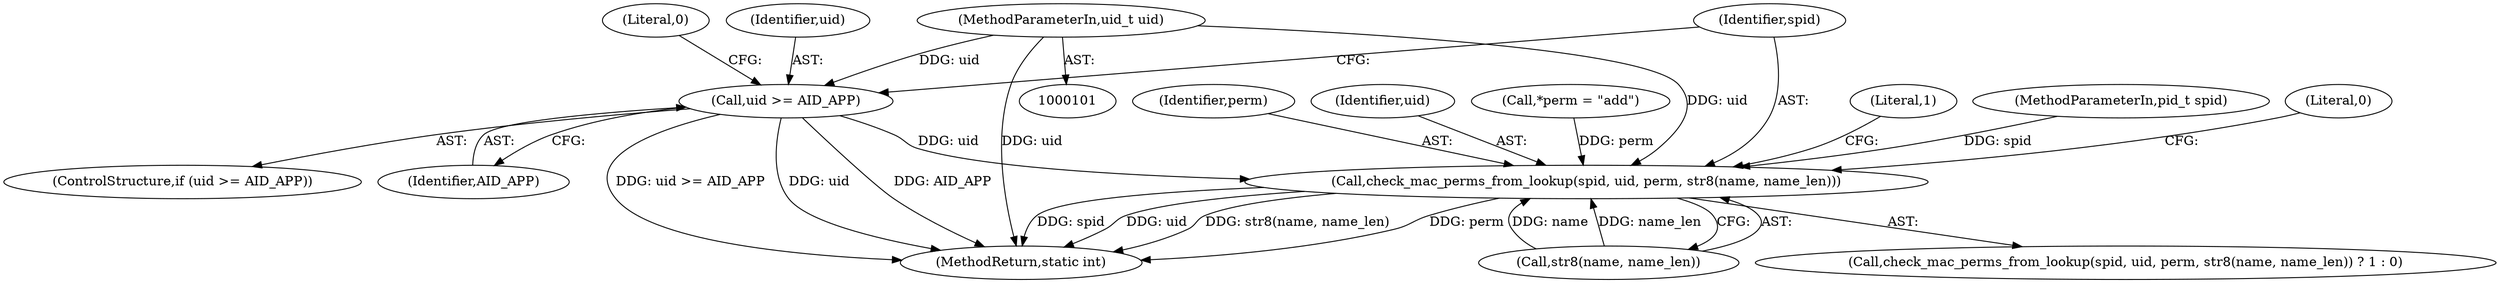 digraph "1_Android_047eec456943dc082e33220d28abb7df4e089f69@del" {
"1000112" [label="(Call,uid >= AID_APP)"];
"1000105" [label="(MethodParameterIn,uid_t uid)"];
"1000120" [label="(Call,check_mac_perms_from_lookup(spid, uid, perm, str8(name, name_len)))"];
"1000121" [label="(Identifier,spid)"];
"1000111" [label="(ControlStructure,if (uid >= AID_APP))"];
"1000127" [label="(Literal,1)"];
"1000104" [label="(MethodParameterIn,pid_t spid)"];
"1000128" [label="(Literal,0)"];
"1000129" [label="(MethodReturn,static int)"];
"1000123" [label="(Identifier,perm)"];
"1000112" [label="(Call,uid >= AID_APP)"];
"1000113" [label="(Identifier,uid)"];
"1000114" [label="(Identifier,AID_APP)"];
"1000120" [label="(Call,check_mac_perms_from_lookup(spid, uid, perm, str8(name, name_len)))"];
"1000119" [label="(Call,check_mac_perms_from_lookup(spid, uid, perm, str8(name, name_len)) ? 1 : 0)"];
"1000124" [label="(Call,str8(name, name_len))"];
"1000122" [label="(Identifier,uid)"];
"1000105" [label="(MethodParameterIn,uid_t uid)"];
"1000108" [label="(Call,*perm = \"add\")"];
"1000117" [label="(Literal,0)"];
"1000112" -> "1000111"  [label="AST: "];
"1000112" -> "1000114"  [label="CFG: "];
"1000113" -> "1000112"  [label="AST: "];
"1000114" -> "1000112"  [label="AST: "];
"1000117" -> "1000112"  [label="CFG: "];
"1000121" -> "1000112"  [label="CFG: "];
"1000112" -> "1000129"  [label="DDG: AID_APP"];
"1000112" -> "1000129"  [label="DDG: uid >= AID_APP"];
"1000112" -> "1000129"  [label="DDG: uid"];
"1000105" -> "1000112"  [label="DDG: uid"];
"1000112" -> "1000120"  [label="DDG: uid"];
"1000105" -> "1000101"  [label="AST: "];
"1000105" -> "1000129"  [label="DDG: uid"];
"1000105" -> "1000120"  [label="DDG: uid"];
"1000120" -> "1000119"  [label="AST: "];
"1000120" -> "1000124"  [label="CFG: "];
"1000121" -> "1000120"  [label="AST: "];
"1000122" -> "1000120"  [label="AST: "];
"1000123" -> "1000120"  [label="AST: "];
"1000124" -> "1000120"  [label="AST: "];
"1000127" -> "1000120"  [label="CFG: "];
"1000128" -> "1000120"  [label="CFG: "];
"1000120" -> "1000129"  [label="DDG: perm"];
"1000120" -> "1000129"  [label="DDG: spid"];
"1000120" -> "1000129"  [label="DDG: uid"];
"1000120" -> "1000129"  [label="DDG: str8(name, name_len)"];
"1000104" -> "1000120"  [label="DDG: spid"];
"1000108" -> "1000120"  [label="DDG: perm"];
"1000124" -> "1000120"  [label="DDG: name"];
"1000124" -> "1000120"  [label="DDG: name_len"];
}

